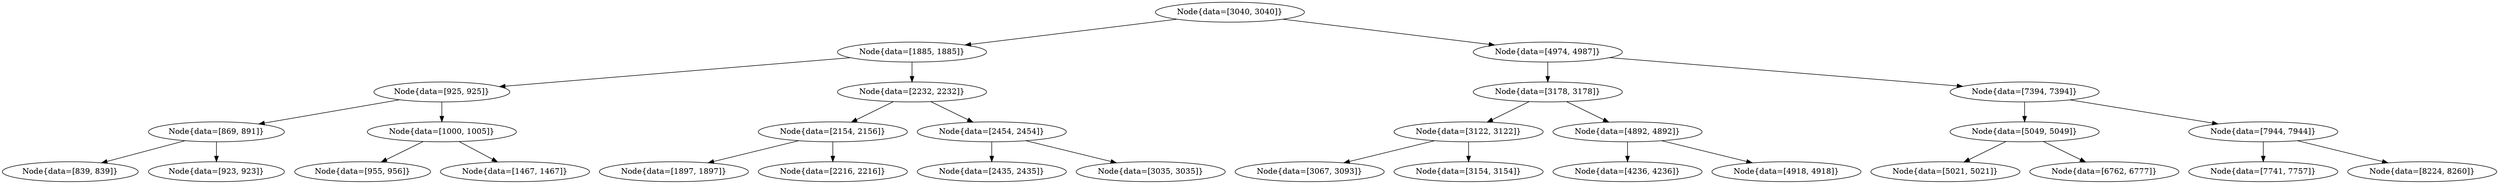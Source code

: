 digraph G{
2014729464 [label="Node{data=[3040, 3040]}"]
2014729464 -> 716985796
716985796 [label="Node{data=[1885, 1885]}"]
716985796 -> 1318424328
1318424328 [label="Node{data=[925, 925]}"]
1318424328 -> 1908455234
1908455234 [label="Node{data=[869, 891]}"]
1908455234 -> 1002146838
1002146838 [label="Node{data=[839, 839]}"]
1908455234 -> 1944186064
1944186064 [label="Node{data=[923, 923]}"]
1318424328 -> 300859499
300859499 [label="Node{data=[1000, 1005]}"]
300859499 -> 1700794291
1700794291 [label="Node{data=[955, 956]}"]
300859499 -> 39642165
39642165 [label="Node{data=[1467, 1467]}"]
716985796 -> 2124881858
2124881858 [label="Node{data=[2232, 2232]}"]
2124881858 -> 430798309
430798309 [label="Node{data=[2154, 2156]}"]
430798309 -> 2094398708
2094398708 [label="Node{data=[1897, 1897]}"]
430798309 -> 432914967
432914967 [label="Node{data=[2216, 2216]}"]
2124881858 -> 1599248355
1599248355 [label="Node{data=[2454, 2454]}"]
1599248355 -> 757257137
757257137 [label="Node{data=[2435, 2435]}"]
1599248355 -> 2126751933
2126751933 [label="Node{data=[3035, 3035]}"]
2014729464 -> 157876232
157876232 [label="Node{data=[4974, 4987]}"]
157876232 -> 1120887625
1120887625 [label="Node{data=[3178, 3178]}"]
1120887625 -> 2043383802
2043383802 [label="Node{data=[3122, 3122]}"]
2043383802 -> 439244350
439244350 [label="Node{data=[3067, 3093]}"]
2043383802 -> 1527147571
1527147571 [label="Node{data=[3154, 3154]}"]
1120887625 -> 1659537713
1659537713 [label="Node{data=[4892, 4892]}"]
1659537713 -> 1207664329
1207664329 [label="Node{data=[4236, 4236]}"]
1659537713 -> 797724590
797724590 [label="Node{data=[4918, 4918]}"]
157876232 -> 1191430552
1191430552 [label="Node{data=[7394, 7394]}"]
1191430552 -> 1897292616
1897292616 [label="Node{data=[5049, 5049]}"]
1897292616 -> 1837581973
1837581973 [label="Node{data=[5021, 5021]}"]
1897292616 -> 549160372
549160372 [label="Node{data=[6762, 6777]}"]
1191430552 -> 2041435954
2041435954 [label="Node{data=[7944, 7944]}"]
2041435954 -> 1004791660
1004791660 [label="Node{data=[7741, 7757]}"]
2041435954 -> 1812442475
1812442475 [label="Node{data=[8224, 8260]}"]
}